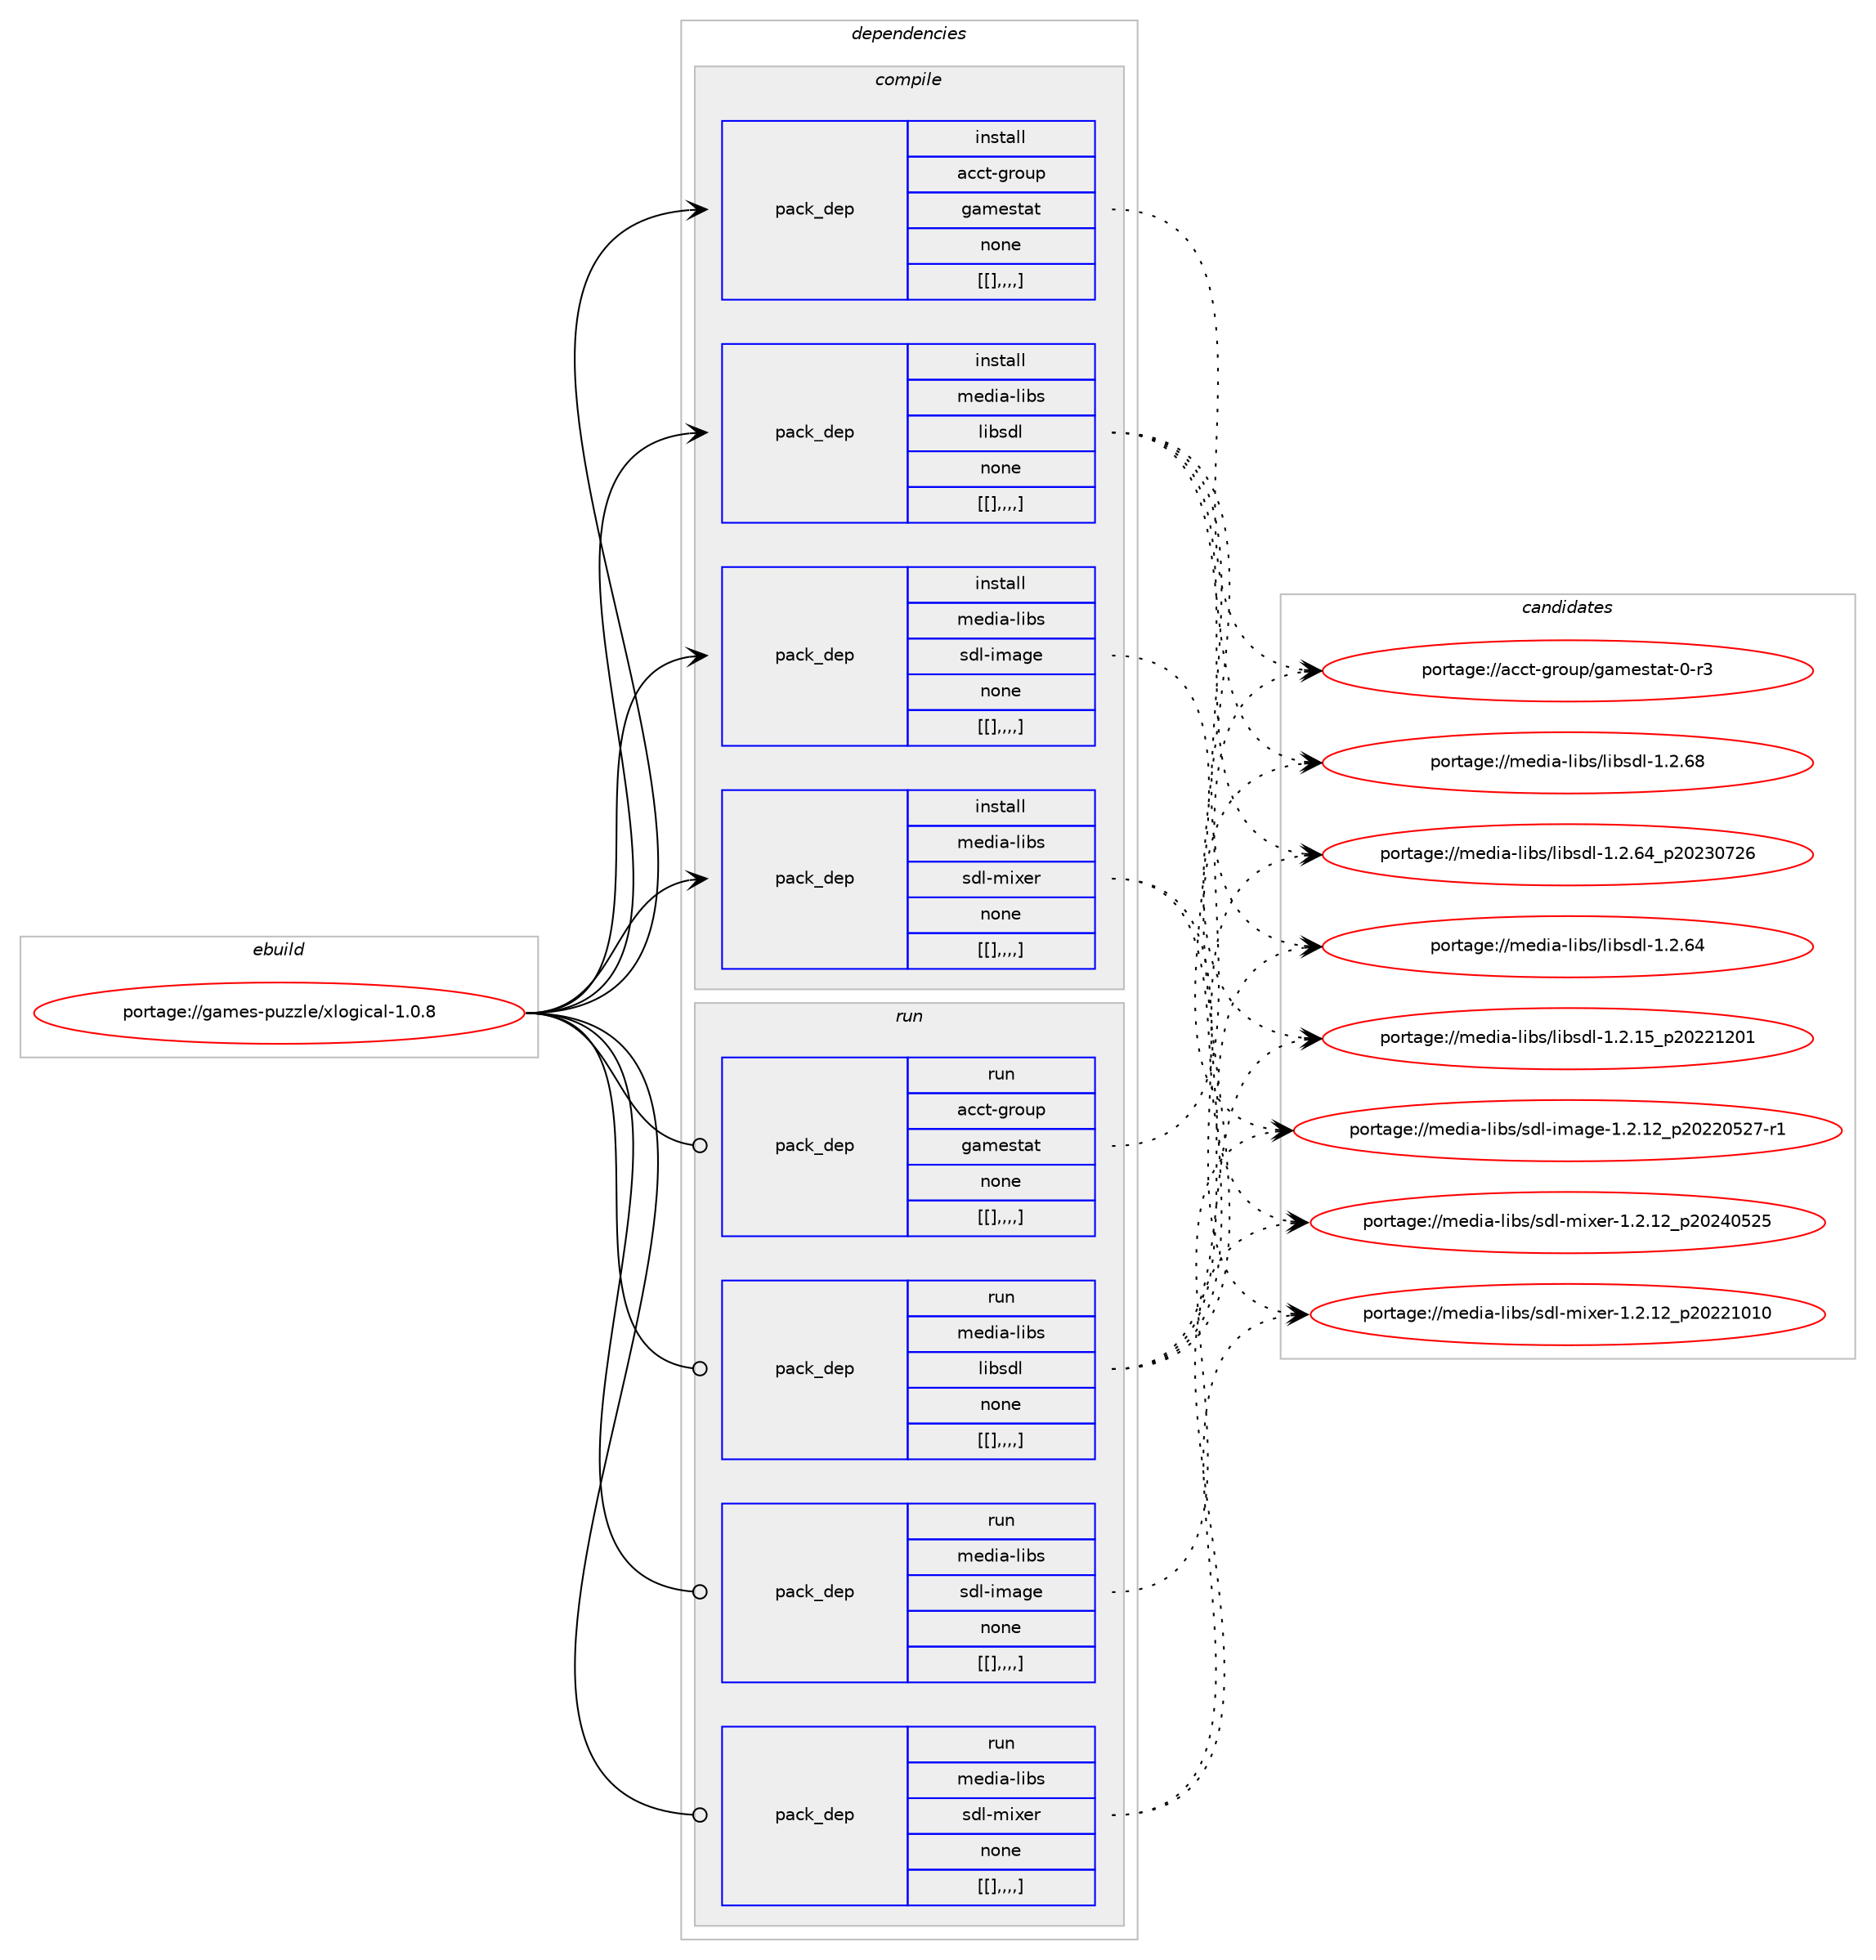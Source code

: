 digraph prolog {

# *************
# Graph options
# *************

newrank=true;
concentrate=true;
compound=true;
graph [rankdir=LR,fontname=Helvetica,fontsize=10,ranksep=1.5];#, ranksep=2.5, nodesep=0.2];
edge  [arrowhead=vee];
node  [fontname=Helvetica,fontsize=10];

# **********
# The ebuild
# **********

subgraph cluster_leftcol {
color=gray;
label=<<i>ebuild</i>>;
id [label="portage://games-puzzle/xlogical-1.0.8", color=red, width=4, href="../games-puzzle/xlogical-1.0.8.svg"];
}

# ****************
# The dependencies
# ****************

subgraph cluster_midcol {
color=gray;
label=<<i>dependencies</i>>;
subgraph cluster_compile {
fillcolor="#eeeeee";
style=filled;
label=<<i>compile</i>>;
subgraph pack168393 {
dependency236114 [label=<<TABLE BORDER="0" CELLBORDER="1" CELLSPACING="0" CELLPADDING="4" WIDTH="220"><TR><TD ROWSPAN="6" CELLPADDING="30">pack_dep</TD></TR><TR><TD WIDTH="110">install</TD></TR><TR><TD>acct-group</TD></TR><TR><TD>gamestat</TD></TR><TR><TD>none</TD></TR><TR><TD>[[],,,,]</TD></TR></TABLE>>, shape=none, color=blue];
}
id:e -> dependency236114:w [weight=20,style="solid",arrowhead="vee"];
subgraph pack168394 {
dependency236115 [label=<<TABLE BORDER="0" CELLBORDER="1" CELLSPACING="0" CELLPADDING="4" WIDTH="220"><TR><TD ROWSPAN="6" CELLPADDING="30">pack_dep</TD></TR><TR><TD WIDTH="110">install</TD></TR><TR><TD>media-libs</TD></TR><TR><TD>libsdl</TD></TR><TR><TD>none</TD></TR><TR><TD>[[],,,,]</TD></TR></TABLE>>, shape=none, color=blue];
}
id:e -> dependency236115:w [weight=20,style="solid",arrowhead="vee"];
subgraph pack168395 {
dependency236116 [label=<<TABLE BORDER="0" CELLBORDER="1" CELLSPACING="0" CELLPADDING="4" WIDTH="220"><TR><TD ROWSPAN="6" CELLPADDING="30">pack_dep</TD></TR><TR><TD WIDTH="110">install</TD></TR><TR><TD>media-libs</TD></TR><TR><TD>sdl-image</TD></TR><TR><TD>none</TD></TR><TR><TD>[[],,,,]</TD></TR></TABLE>>, shape=none, color=blue];
}
id:e -> dependency236116:w [weight=20,style="solid",arrowhead="vee"];
subgraph pack168396 {
dependency236117 [label=<<TABLE BORDER="0" CELLBORDER="1" CELLSPACING="0" CELLPADDING="4" WIDTH="220"><TR><TD ROWSPAN="6" CELLPADDING="30">pack_dep</TD></TR><TR><TD WIDTH="110">install</TD></TR><TR><TD>media-libs</TD></TR><TR><TD>sdl-mixer</TD></TR><TR><TD>none</TD></TR><TR><TD>[[],,,,]</TD></TR></TABLE>>, shape=none, color=blue];
}
id:e -> dependency236117:w [weight=20,style="solid",arrowhead="vee"];
}
subgraph cluster_compileandrun {
fillcolor="#eeeeee";
style=filled;
label=<<i>compile and run</i>>;
}
subgraph cluster_run {
fillcolor="#eeeeee";
style=filled;
label=<<i>run</i>>;
subgraph pack168397 {
dependency236118 [label=<<TABLE BORDER="0" CELLBORDER="1" CELLSPACING="0" CELLPADDING="4" WIDTH="220"><TR><TD ROWSPAN="6" CELLPADDING="30">pack_dep</TD></TR><TR><TD WIDTH="110">run</TD></TR><TR><TD>acct-group</TD></TR><TR><TD>gamestat</TD></TR><TR><TD>none</TD></TR><TR><TD>[[],,,,]</TD></TR></TABLE>>, shape=none, color=blue];
}
id:e -> dependency236118:w [weight=20,style="solid",arrowhead="odot"];
subgraph pack168398 {
dependency236119 [label=<<TABLE BORDER="0" CELLBORDER="1" CELLSPACING="0" CELLPADDING="4" WIDTH="220"><TR><TD ROWSPAN="6" CELLPADDING="30">pack_dep</TD></TR><TR><TD WIDTH="110">run</TD></TR><TR><TD>media-libs</TD></TR><TR><TD>libsdl</TD></TR><TR><TD>none</TD></TR><TR><TD>[[],,,,]</TD></TR></TABLE>>, shape=none, color=blue];
}
id:e -> dependency236119:w [weight=20,style="solid",arrowhead="odot"];
subgraph pack168399 {
dependency236120 [label=<<TABLE BORDER="0" CELLBORDER="1" CELLSPACING="0" CELLPADDING="4" WIDTH="220"><TR><TD ROWSPAN="6" CELLPADDING="30">pack_dep</TD></TR><TR><TD WIDTH="110">run</TD></TR><TR><TD>media-libs</TD></TR><TR><TD>sdl-image</TD></TR><TR><TD>none</TD></TR><TR><TD>[[],,,,]</TD></TR></TABLE>>, shape=none, color=blue];
}
id:e -> dependency236120:w [weight=20,style="solid",arrowhead="odot"];
subgraph pack168400 {
dependency236121 [label=<<TABLE BORDER="0" CELLBORDER="1" CELLSPACING="0" CELLPADDING="4" WIDTH="220"><TR><TD ROWSPAN="6" CELLPADDING="30">pack_dep</TD></TR><TR><TD WIDTH="110">run</TD></TR><TR><TD>media-libs</TD></TR><TR><TD>sdl-mixer</TD></TR><TR><TD>none</TD></TR><TR><TD>[[],,,,]</TD></TR></TABLE>>, shape=none, color=blue];
}
id:e -> dependency236121:w [weight=20,style="solid",arrowhead="odot"];
}
}

# **************
# The candidates
# **************

subgraph cluster_choices {
rank=same;
color=gray;
label=<<i>candidates</i>>;

subgraph choice168393 {
color=black;
nodesep=1;
choice9799991164510311411111711247103971091011151169711645484511451 [label="portage://acct-group/gamestat-0-r3", color=red, width=4,href="../acct-group/gamestat-0-r3.svg"];
dependency236114:e -> choice9799991164510311411111711247103971091011151169711645484511451:w [style=dotted,weight="100"];
}
subgraph choice168394 {
color=black;
nodesep=1;
choice109101100105974510810598115471081059811510010845494650465456 [label="portage://media-libs/libsdl-1.2.68", color=red, width=4,href="../media-libs/libsdl-1.2.68.svg"];
choice109101100105974510810598115471081059811510010845494650465452951125048505148555054 [label="portage://media-libs/libsdl-1.2.64_p20230726", color=red, width=4,href="../media-libs/libsdl-1.2.64_p20230726.svg"];
choice109101100105974510810598115471081059811510010845494650465452 [label="portage://media-libs/libsdl-1.2.64", color=red, width=4,href="../media-libs/libsdl-1.2.64.svg"];
choice109101100105974510810598115471081059811510010845494650464953951125048505049504849 [label="portage://media-libs/libsdl-1.2.15_p20221201", color=red, width=4,href="../media-libs/libsdl-1.2.15_p20221201.svg"];
dependency236115:e -> choice109101100105974510810598115471081059811510010845494650465456:w [style=dotted,weight="100"];
dependency236115:e -> choice109101100105974510810598115471081059811510010845494650465452951125048505148555054:w [style=dotted,weight="100"];
dependency236115:e -> choice109101100105974510810598115471081059811510010845494650465452:w [style=dotted,weight="100"];
dependency236115:e -> choice109101100105974510810598115471081059811510010845494650464953951125048505049504849:w [style=dotted,weight="100"];
}
subgraph choice168395 {
color=black;
nodesep=1;
choice109101100105974510810598115471151001084510510997103101454946504649509511250485050485350554511449 [label="portage://media-libs/sdl-image-1.2.12_p20220527-r1", color=red, width=4,href="../media-libs/sdl-image-1.2.12_p20220527-r1.svg"];
dependency236116:e -> choice109101100105974510810598115471151001084510510997103101454946504649509511250485050485350554511449:w [style=dotted,weight="100"];
}
subgraph choice168396 {
color=black;
nodesep=1;
choice109101100105974510810598115471151001084510910512010111445494650464950951125048505248535053 [label="portage://media-libs/sdl-mixer-1.2.12_p20240525", color=red, width=4,href="../media-libs/sdl-mixer-1.2.12_p20240525.svg"];
choice109101100105974510810598115471151001084510910512010111445494650464950951125048505049484948 [label="portage://media-libs/sdl-mixer-1.2.12_p20221010", color=red, width=4,href="../media-libs/sdl-mixer-1.2.12_p20221010.svg"];
dependency236117:e -> choice109101100105974510810598115471151001084510910512010111445494650464950951125048505248535053:w [style=dotted,weight="100"];
dependency236117:e -> choice109101100105974510810598115471151001084510910512010111445494650464950951125048505049484948:w [style=dotted,weight="100"];
}
subgraph choice168397 {
color=black;
nodesep=1;
choice9799991164510311411111711247103971091011151169711645484511451 [label="portage://acct-group/gamestat-0-r3", color=red, width=4,href="../acct-group/gamestat-0-r3.svg"];
dependency236118:e -> choice9799991164510311411111711247103971091011151169711645484511451:w [style=dotted,weight="100"];
}
subgraph choice168398 {
color=black;
nodesep=1;
choice109101100105974510810598115471081059811510010845494650465456 [label="portage://media-libs/libsdl-1.2.68", color=red, width=4,href="../media-libs/libsdl-1.2.68.svg"];
choice109101100105974510810598115471081059811510010845494650465452951125048505148555054 [label="portage://media-libs/libsdl-1.2.64_p20230726", color=red, width=4,href="../media-libs/libsdl-1.2.64_p20230726.svg"];
choice109101100105974510810598115471081059811510010845494650465452 [label="portage://media-libs/libsdl-1.2.64", color=red, width=4,href="../media-libs/libsdl-1.2.64.svg"];
choice109101100105974510810598115471081059811510010845494650464953951125048505049504849 [label="portage://media-libs/libsdl-1.2.15_p20221201", color=red, width=4,href="../media-libs/libsdl-1.2.15_p20221201.svg"];
dependency236119:e -> choice109101100105974510810598115471081059811510010845494650465456:w [style=dotted,weight="100"];
dependency236119:e -> choice109101100105974510810598115471081059811510010845494650465452951125048505148555054:w [style=dotted,weight="100"];
dependency236119:e -> choice109101100105974510810598115471081059811510010845494650465452:w [style=dotted,weight="100"];
dependency236119:e -> choice109101100105974510810598115471081059811510010845494650464953951125048505049504849:w [style=dotted,weight="100"];
}
subgraph choice168399 {
color=black;
nodesep=1;
choice109101100105974510810598115471151001084510510997103101454946504649509511250485050485350554511449 [label="portage://media-libs/sdl-image-1.2.12_p20220527-r1", color=red, width=4,href="../media-libs/sdl-image-1.2.12_p20220527-r1.svg"];
dependency236120:e -> choice109101100105974510810598115471151001084510510997103101454946504649509511250485050485350554511449:w [style=dotted,weight="100"];
}
subgraph choice168400 {
color=black;
nodesep=1;
choice109101100105974510810598115471151001084510910512010111445494650464950951125048505248535053 [label="portage://media-libs/sdl-mixer-1.2.12_p20240525", color=red, width=4,href="../media-libs/sdl-mixer-1.2.12_p20240525.svg"];
choice109101100105974510810598115471151001084510910512010111445494650464950951125048505049484948 [label="portage://media-libs/sdl-mixer-1.2.12_p20221010", color=red, width=4,href="../media-libs/sdl-mixer-1.2.12_p20221010.svg"];
dependency236121:e -> choice109101100105974510810598115471151001084510910512010111445494650464950951125048505248535053:w [style=dotted,weight="100"];
dependency236121:e -> choice109101100105974510810598115471151001084510910512010111445494650464950951125048505049484948:w [style=dotted,weight="100"];
}
}

}
